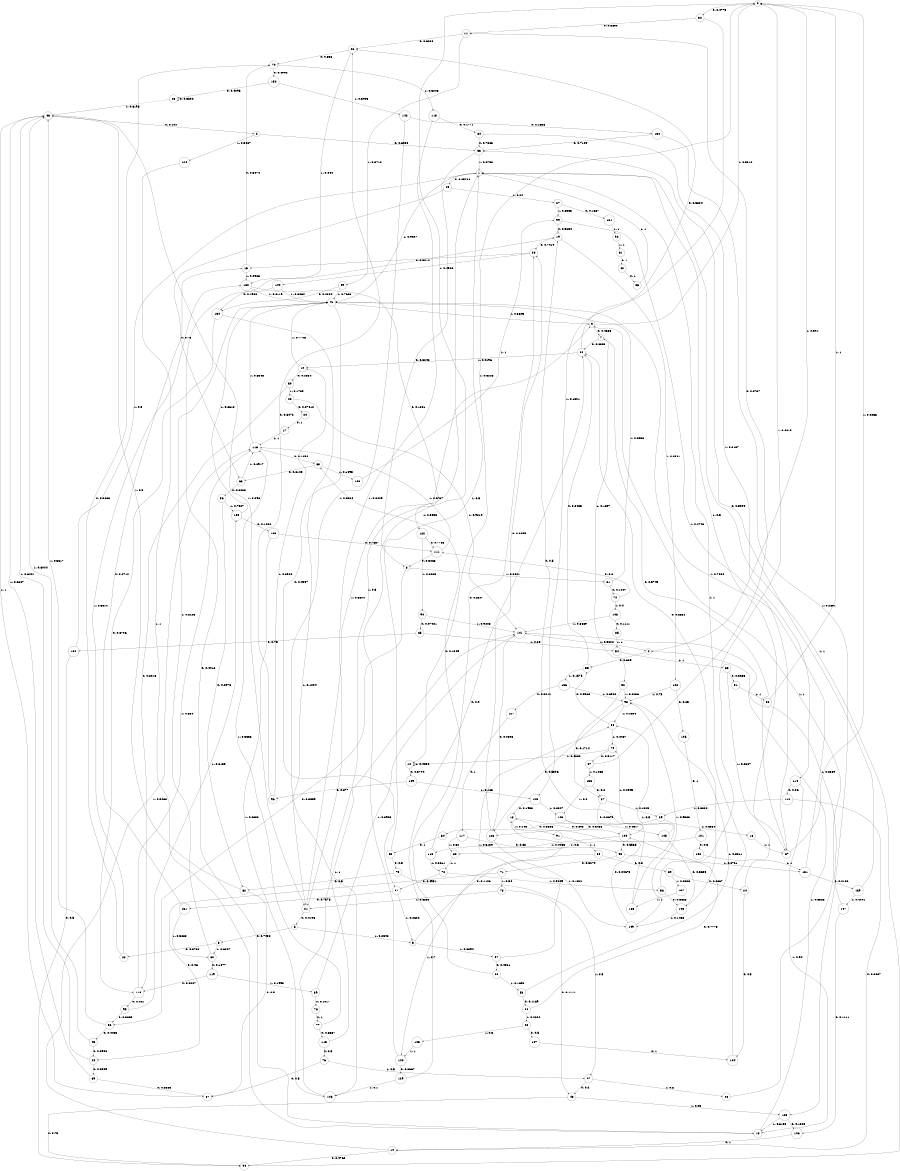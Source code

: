 digraph "ch1faceL11" {
size = "6,8.5";
ratio = "fill";
node [shape = circle];
node [fontsize = 24];
edge [fontsize = 24];
0 -> 32 [label = "0: 0.4775   "];
0 -> 10 [label = "1: 0.5225   "];
1 -> 49 [label = "0: 0.09728  "];
1 -> 41 [label = "1: 0.9027   "];
2 -> 33 [label = "0: 0.6933   "];
2 -> 124 [label = "1: 0.3067   "];
3 -> 22 [label = "0: 0.3763   "];
3 -> 80 [label = "1: 0.6237   "];
4 -> 55 [label = "0: 0.609    "];
4 -> 0 [label = "1: 0.391    "];
5 -> 18 [label = "0: 0.1106   "];
5 -> 97 [label = "1: 0.8894   "];
6 -> 3 [label = "0: 0.7458   "];
6 -> 5 [label = "1: 0.2542   "];
7 -> 34 [label = "0: 0.8303   "];
7 -> 52 [label = "1: 0.1697   "];
8 -> 36 [label = "0: 0.3559   "];
8 -> 81 [label = "1: 0.6441   "];
9 -> 7 [label = "0: 0.4688   "];
9 -> 0 [label = "1: 0.5312   "];
10 -> 109 [label = "0: 0.5744   "];
10 -> 10 [label = "1: 0.4256   "];
11 -> 26 [label = "0: 0.6288   "];
11 -> 59 [label = "1: 0.3712   "];
12 -> 50 [label = "0: 0.2254   "];
12 -> 41 [label = "1: 0.7746   "];
13 -> 19 [label = "0: 0.4412   "];
13 -> 4 [label = "1: 0.5588   "];
14 -> 94 [label = "0: 0.4762   "];
14 -> 116 [label = "1: 0.5238   "];
15 -> 70 [label = "0: 0.5074   "];
15 -> 130 [label = "1: 0.4926   "];
16 -> 87 [label = "1: 1        "];
17 -> 116 [label = "1: 1        "];
18 -> 100 [label = "0: 0.895    "];
18 -> 91 [label = "1: 0.105    "];
19 -> 23 [label = "0: 0.7419   "];
19 -> 122 [label = "1: 0.2581   "];
20 -> 17 [label = "0: 1        "];
21 -> 6 [label = "0: 0.4196   "];
21 -> 9 [label = "1: 0.5804   "];
22 -> 70 [label = "0: 0.3686   "];
22 -> 130 [label = "1: 0.6314   "];
23 -> 15 [label = "0: 0.5014   "];
23 -> 144 [label = "1: 0.4986   "];
24 -> 104 [label = "0: 0.5      "];
24 -> 1 [label = "1: 0.5      "];
25 -> 9 [label = "1: 1        "];
26 -> 70 [label = "0: 0.556    "];
26 -> 130 [label = "1: 0.444    "];
27 -> 121 [label = "0: 0.1667   "];
27 -> 99 [label = "1: 0.8333   "];
28 -> 20 [label = "0: 0.07812  "];
28 -> 141 [label = "1: 0.9219   "];
29 -> 64 [label = "0: 0.3636   "];
29 -> 16 [label = "1: 0.6364   "];
30 -> 0 [label = "1: 1        "];
31 -> 151 [label = "0: 0.7378   "];
31 -> 5 [label = "1: 0.2622   "];
32 -> 11 [label = "0: 0.8699   "];
32 -> 125 [label = "1: 0.1301   "];
33 -> 8 [label = "0: 0.3242   "];
33 -> 1 [label = "1: 0.6758   "];
34 -> 26 [label = "0: 0.5804   "];
34 -> 12 [label = "1: 0.4196   "];
35 -> 51 [label = "0: 0.3333   "];
35 -> 87 [label = "1: 0.6667   "];
36 -> 45 [label = "0: 0.4483   "];
36 -> 46 [label = "1: 0.5517   "];
37 -> 100 [label = "0: 0.8675   "];
37 -> 29 [label = "1: 0.1325   "];
38 -> 100 [label = "0: 0.7778   "];
38 -> 42 [label = "1: 0.2222   "];
39 -> 24 [label = "0: 0.6667   "];
39 -> 137 [label = "1: 0.3333   "];
40 -> 86 [label = "0: 1        "];
41 -> 31 [label = "0: 0.4357   "];
41 -> 9 [label = "1: 0.5643   "];
42 -> 107 [label = "0: 0.5      "];
42 -> 103 [label = "1: 0.5      "];
43 -> 43 [label = "0: 0.3802   "];
43 -> 46 [label = "1: 0.6198   "];
44 -> 69 [label = "0: 0.3559   "];
44 -> 46 [label = "1: 0.6441   "];
45 -> 44 [label = "0: 0.3956   "];
45 -> 46 [label = "1: 0.6044   "];
46 -> 2 [label = "0: 0.104    "];
46 -> 21 [label = "1: 0.896    "];
47 -> 48 [label = "0: 0.2      "];
47 -> 25 [label = "1: 0.8      "];
48 -> 94 [label = "0: 0.75     "];
48 -> 123 [label = "1: 0.25     "];
49 -> 68 [label = "0: 0.76     "];
49 -> 27 [label = "1: 0.24     "];
50 -> 110 [label = "0: 0.8215   "];
50 -> 28 [label = "1: 0.1785   "];
51 -> 30 [label = "1: 1        "];
52 -> 37 [label = "0: 0.1714   "];
52 -> 98 [label = "1: 0.8286   "];
53 -> 38 [label = "0: 0.1189   "];
53 -> 98 [label = "1: 0.8811   "];
54 -> 35 [label = "1: 1        "];
55 -> 34 [label = "0: 0.8425   "];
55 -> 136 [label = "1: 0.1575   "];
56 -> 62 [label = "0: 0.2973   "];
56 -> 138 [label = "1: 0.7027   "];
57 -> 46 [label = "1: 1        "];
58 -> 143 [label = "0: 0.5385   "];
58 -> 0 [label = "1: 0.4615   "];
59 -> 134 [label = "0: 0.2334   "];
59 -> 41 [label = "1: 0.7666   "];
60 -> 39 [label = "0: 0.3      "];
60 -> 140 [label = "1: 0.7      "];
61 -> 40 [label = "0: 1        "];
62 -> 57 [label = "0: 0.5      "];
62 -> 46 [label = "1: 0.5      "];
63 -> 75 [label = "0: 0.5      "];
63 -> 1 [label = "1: 0.5      "];
64 -> 63 [label = "0: 1        "];
65 -> 102 [label = "0: 0.75     "];
65 -> 54 [label = "1: 0.25     "];
66 -> 23 [label = "0: 0.8347   "];
66 -> 53 [label = "1: 0.1653   "];
67 -> 11 [label = "0: 0.8737   "];
67 -> 153 [label = "1: 0.1263   "];
68 -> 56 [label = "0: 0.3083   "];
68 -> 116 [label = "1: 0.6917   "];
69 -> 57 [label = "0: 0.3333   "];
69 -> 46 [label = "1: 0.6667   "];
70 -> 152 [label = "0: 0.4992   "];
70 -> 113 [label = "1: 0.5008   "];
71 -> 44 [label = "0: 0.46     "];
71 -> 73 [label = "1: 0.54     "];
72 -> 31 [label = "0: 0.4951   "];
72 -> 58 [label = "1: 0.5049   "];
73 -> 48 [label = "0: 0.1111   "];
73 -> 21 [label = "1: 0.8889   "];
74 -> 111 [label = "0: 0.6      "];
74 -> 108 [label = "1: 0.4      "];
75 -> 62 [label = "0: 0.5      "];
75 -> 47 [label = "1: 0.5      "];
76 -> 57 [label = "0: 0.5      "];
76 -> 47 [label = "1: 0.5      "];
77 -> 115 [label = "0: 0.6667   "];
77 -> 116 [label = "1: 0.3333   "];
78 -> 77 [label = "0: 1        "];
79 -> 67 [label = "0: 0.5117   "];
79 -> 10 [label = "1: 0.4883   "];
80 -> 119 [label = "0: 0.1877   "];
80 -> 41 [label = "1: 0.8123   "];
81 -> 74 [label = "0: 0.1447   "];
81 -> 41 [label = "1: 0.8553   "];
82 -> 72 [label = "1: 1        "];
83 -> 68 [label = "0: 0.8105   "];
83 -> 126 [label = "1: 0.1895   "];
84 -> 33 [label = "0: 0.7863   "];
84 -> 114 [label = "1: 0.2137   "];
85 -> 54 [label = "1: 1        "];
86 -> 1 [label = "1: 1        "];
87 -> 7 [label = "0: 0.5745   "];
87 -> 0 [label = "1: 0.4255   "];
88 -> 55 [label = "0: 0.5563   "];
88 -> 79 [label = "1: 0.4437   "];
89 -> 78 [label = "0: 0.1017   "];
89 -> 141 [label = "1: 0.8983   "];
90 -> 65 [label = "0: 0.07921  "];
90 -> 141 [label = "1: 0.9208   "];
91 -> 60 [label = "1: 1        "];
92 -> 61 [label = "1: 1        "];
93 -> 71 [label = "0: 0.3279   "];
93 -> 131 [label = "1: 0.6721   "];
94 -> 1 [label = "1: 1        "];
95 -> 36 [label = "0: 0.3865   "];
95 -> 138 [label = "1: 0.6135   "];
96 -> 26 [label = "0: 0.6472   "];
96 -> 12 [label = "1: 0.3528   "];
97 -> 66 [label = "0: 0.4861   "];
97 -> 88 [label = "1: 0.5139   "];
98 -> 128 [label = "0: 0.5306   "];
98 -> 88 [label = "1: 0.4694   "];
99 -> 19 [label = "0: 0.5254   "];
99 -> 87 [label = "1: 0.4746   "];
100 -> 93 [label = "0: 0.5565   "];
100 -> 118 [label = "1: 0.4435   "];
101 -> 132 [label = "0: 0.5      "];
101 -> 82 [label = "1: 0.5      "];
102 -> 94 [label = "0: 0.5      "];
102 -> 1 [label = "1: 0.5      "];
103 -> 140 [label = "1: 1        "];
104 -> 1 [label = "1: 1        "];
105 -> 101 [label = "0: 1        "];
106 -> 14 [label = "0: 1        "];
107 -> 104 [label = "0: 1        "];
108 -> 85 [label = "0: 0.1111   "];
108 -> 141 [label = "1: 0.8889   "];
109 -> 96 [label = "0: 0.877    "];
109 -> 125 [label = "1: 0.123    "];
110 -> 95 [label = "0: 0.441    "];
110 -> 116 [label = "1: 0.559    "];
111 -> 8 [label = "0: 0.3263   "];
111 -> 116 [label = "1: 0.6737   "];
112 -> 14 [label = "0: 0.6667   "];
112 -> 29 [label = "1: 0.3333   "];
113 -> 84 [label = "0: 0.1771   "];
113 -> 21 [label = "1: 0.8229   "];
114 -> 112 [label = "0: 0.06     "];
114 -> 13 [label = "1: 0.94     "];
115 -> 76 [label = "0: 0.5      "];
115 -> 1 [label = "1: 0.5      "];
116 -> 83 [label = "0: 0.1454   "];
116 -> 41 [label = "1: 0.8546   "];
117 -> 93 [label = "0: 0.68     "];
117 -> 82 [label = "1: 0.32     "];
118 -> 83 [label = "0: 0.1389   "];
118 -> 72 [label = "1: 0.8611   "];
119 -> 110 [label = "0: 0.8007   "];
119 -> 89 [label = "1: 0.1993   "];
120 -> 111 [label = "0: 0.7735   "];
120 -> 90 [label = "1: 0.2265   "];
121 -> 92 [label = "1: 1        "];
122 -> 105 [label = "0: 0.25     "];
122 -> 98 [label = "1: 0.75     "];
123 -> 106 [label = "0: 0.1842   "];
123 -> 13 [label = "1: 0.8158   "];
124 -> 13 [label = "1: 1        "];
125 -> 18 [label = "0: 0.1953   "];
125 -> 146 [label = "1: 0.8047   "];
126 -> 99 [label = "1: 1        "];
127 -> 117 [label = "0: 1        "];
128 -> 23 [label = "0: 0.8459   "];
128 -> 149 [label = "1: 0.1541   "];
129 -> 34 [label = "0: 0.9      "];
129 -> 148 [label = "1: 0.1      "];
130 -> 120 [label = "0: 0.1881   "];
130 -> 41 [label = "1: 0.8119   "];
131 -> 139 [label = "0: 0.2136   "];
131 -> 41 [label = "1: 0.7864   "];
132 -> 131 [label = "1: 1        "];
133 -> 19 [label = "0: 0.5      "];
133 -> 88 [label = "1: 0.5      "];
134 -> 110 [label = "0: 0.8706   "];
134 -> 148 [label = "1: 0.1294   "];
135 -> 111 [label = "0: 0.7667   "];
135 -> 148 [label = "1: 0.2333   "];
136 -> 127 [label = "0: 0.3012   "];
136 -> 98 [label = "1: 0.6988   "];
137 -> 133 [label = "1: 1        "];
138 -> 135 [label = "0: 0.1382   "];
138 -> 41 [label = "1: 0.8618   "];
139 -> 33 [label = "0: 0.5909   "];
139 -> 147 [label = "1: 0.4091   "];
140 -> 129 [label = "0: 0.6667   "];
140 -> 0 [label = "1: 0.3333   "];
141 -> 128 [label = "0: 0.4398   "];
141 -> 4 [label = "1: 0.5602   "];
142 -> 150 [label = "0: 0.1636   "];
142 -> 21 [label = "1: 0.8364   "];
143 -> 34 [label = "0: 0.8532   "];
143 -> 149 [label = "1: 0.1468   "];
144 -> 134 [label = "0: 0.1936   "];
144 -> 41 [label = "1: 0.8064   "];
145 -> 143 [label = "0: 0.5655   "];
145 -> 79 [label = "1: 0.4345   "];
146 -> 128 [label = "0: 0.5483   "];
146 -> 145 [label = "1: 0.4517   "];
147 -> 106 [label = "0: 0.1111   "];
147 -> 141 [label = "1: 0.8889   "];
148 -> 141 [label = "1: 1        "];
149 -> 18 [label = "0: 0.04673  "];
149 -> 98 [label = "1: 0.9533   "];
150 -> 33 [label = "0: 0.7109   "];
150 -> 123 [label = "1: 0.2891   "];
151 -> 15 [label = "0: 0.4712   "];
151 -> 80 [label = "1: 0.5288   "];
152 -> 43 [label = "0: 0.4095   "];
152 -> 142 [label = "1: 0.5905   "];
153 -> 37 [label = "0: 0.2      "];
153 -> 146 [label = "1: 0.8      "];
}